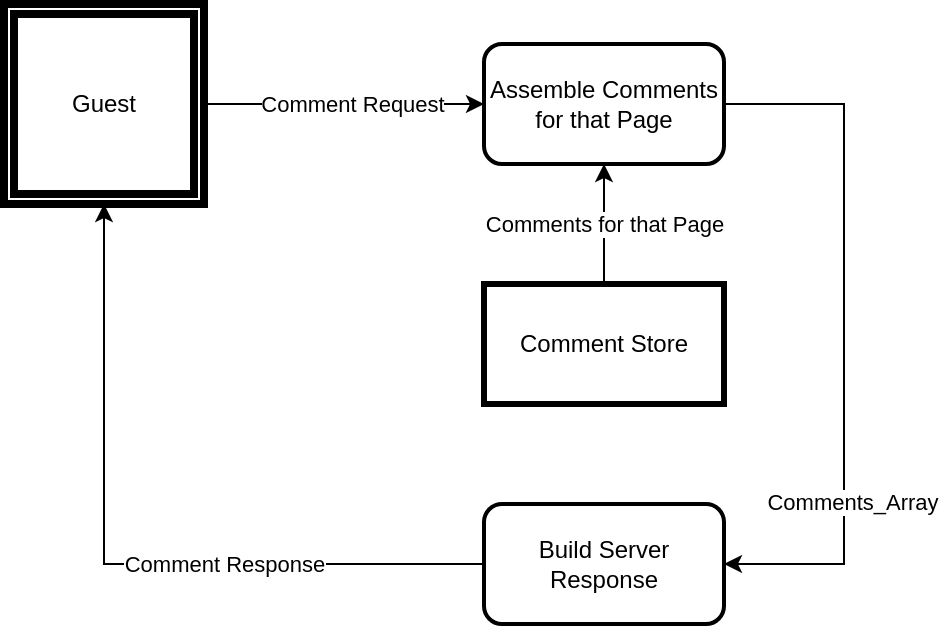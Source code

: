<mxfile version="20.5.1" type="device"><diagram id="jZXrwSSX8kYKOjk_fiyo" name="Page-1"><mxGraphModel dx="513" dy="540" grid="1" gridSize="10" guides="1" tooltips="1" connect="1" arrows="1" fold="1" page="1" pageScale="1" pageWidth="850" pageHeight="1100" math="0" shadow="0"><root><mxCell id="0"/><mxCell id="1" parent="0"/><mxCell id="cKtzdJmrMY2pzF8FdEU--8" style="edgeStyle=orthogonalEdgeStyle;rounded=0;orthogonalLoop=1;jettySize=auto;html=1;exitX=1;exitY=0.5;exitDx=0;exitDy=0;" edge="1" parent="1" source="cKtzdJmrMY2pzF8FdEU--5" target="cKtzdJmrMY2pzF8FdEU--6"><mxGeometry relative="1" as="geometry"><Array as="points"><mxPoint x="170" y="140"/><mxPoint x="170" y="140"/></Array></mxGeometry></mxCell><mxCell id="cKtzdJmrMY2pzF8FdEU--9" value="Comment Request" style="edgeLabel;html=1;align=center;verticalAlign=middle;resizable=0;points=[];" vertex="1" connectable="0" parent="cKtzdJmrMY2pzF8FdEU--8"><mxGeometry x="-0.307" y="1" relative="1" as="geometry"><mxPoint x="25" y="1" as="offset"/></mxGeometry></mxCell><mxCell id="cKtzdJmrMY2pzF8FdEU--5" value="Guest" style="shape=ext;double=1;rounded=0;whiteSpace=wrap;html=1;strokeWidth=4;" vertex="1" parent="1"><mxGeometry x="30" y="90" width="100" height="100" as="geometry"/></mxCell><mxCell id="cKtzdJmrMY2pzF8FdEU--14" style="edgeStyle=orthogonalEdgeStyle;rounded=0;orthogonalLoop=1;jettySize=auto;html=1;exitX=1;exitY=0.5;exitDx=0;exitDy=0;entryX=1;entryY=0.5;entryDx=0;entryDy=0;" edge="1" parent="1" source="cKtzdJmrMY2pzF8FdEU--6" target="cKtzdJmrMY2pzF8FdEU--12"><mxGeometry relative="1" as="geometry"><mxPoint x="430" y="370" as="targetPoint"/><Array as="points"><mxPoint x="450" y="140"/><mxPoint x="450" y="370"/></Array></mxGeometry></mxCell><mxCell id="cKtzdJmrMY2pzF8FdEU--17" value="Comments_Array" style="edgeLabel;html=1;align=center;verticalAlign=middle;resizable=0;points=[];" vertex="1" connectable="0" parent="cKtzdJmrMY2pzF8FdEU--14"><mxGeometry x="0.478" y="4" relative="1" as="geometry"><mxPoint as="offset"/></mxGeometry></mxCell><mxCell id="cKtzdJmrMY2pzF8FdEU--6" value="Assemble Comments for that Page" style="rounded=1;whiteSpace=wrap;html=1;strokeWidth=2;" vertex="1" parent="1"><mxGeometry x="270" y="110" width="120" height="60" as="geometry"/></mxCell><mxCell id="cKtzdJmrMY2pzF8FdEU--10" value="Comments for that Page" style="edgeStyle=orthogonalEdgeStyle;rounded=0;orthogonalLoop=1;jettySize=auto;html=1;exitX=0.5;exitY=0;exitDx=0;exitDy=0;entryX=0.5;entryY=1;entryDx=0;entryDy=0;" edge="1" parent="1" source="cKtzdJmrMY2pzF8FdEU--7" target="cKtzdJmrMY2pzF8FdEU--6"><mxGeometry relative="1" as="geometry"/></mxCell><mxCell id="cKtzdJmrMY2pzF8FdEU--7" value="Comment Store" style="rounded=0;whiteSpace=wrap;html=1;strokeWidth=3;" vertex="1" parent="1"><mxGeometry x="270" y="230" width="120" height="60" as="geometry"/></mxCell><mxCell id="cKtzdJmrMY2pzF8FdEU--16" style="edgeStyle=orthogonalEdgeStyle;rounded=0;orthogonalLoop=1;jettySize=auto;html=1;exitX=0;exitY=0.5;exitDx=0;exitDy=0;entryX=0.5;entryY=1;entryDx=0;entryDy=0;" edge="1" parent="1" source="cKtzdJmrMY2pzF8FdEU--12" target="cKtzdJmrMY2pzF8FdEU--5"><mxGeometry relative="1" as="geometry"/></mxCell><mxCell id="cKtzdJmrMY2pzF8FdEU--18" value="Comment Response" style="edgeLabel;html=1;align=center;verticalAlign=middle;resizable=0;points=[];" vertex="1" connectable="0" parent="cKtzdJmrMY2pzF8FdEU--16"><mxGeometry x="-0.294" relative="1" as="geometry"><mxPoint as="offset"/></mxGeometry></mxCell><mxCell id="cKtzdJmrMY2pzF8FdEU--12" value="Build Server Response" style="rounded=1;whiteSpace=wrap;html=1;strokeWidth=2;" vertex="1" parent="1"><mxGeometry x="270" y="340" width="120" height="60" as="geometry"/></mxCell></root></mxGraphModel></diagram></mxfile>